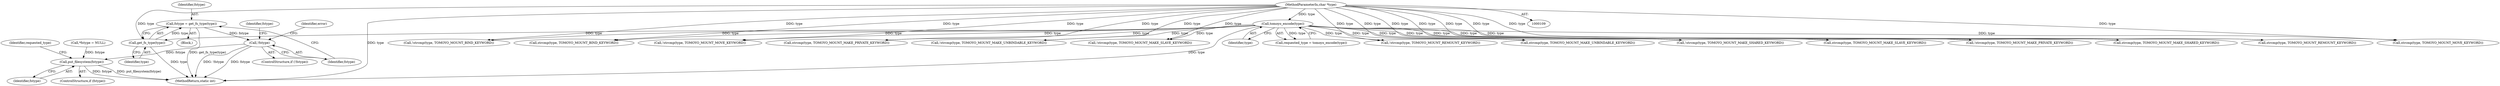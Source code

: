 digraph "0_linux_4e78c724d47e2342aa8fde61f6b8536f662f795f@pointer" {
"1000228" [label="(Call,fstype = get_fs_type(type))"];
"1000230" [label="(Call,get_fs_type(type))"];
"1000113" [label="(MethodParameterIn,char *type)"];
"1000147" [label="(Call,tomoyo_encode(type))"];
"1000233" [label="(Call,!fstype)"];
"1000386" [label="(Call,put_filesystem(fstype))"];
"1000217" [label="(Call,!strcmp(type, TOMOYO_MOUNT_MOVE_KEYWORD))"];
"1000197" [label="(Call,strcmp(type, TOMOYO_MOUNT_MAKE_PRIVATE_KEYWORD))"];
"1000191" [label="(Call,!strcmp(type, TOMOYO_MOUNT_MAKE_UNBINDABLE_KEYWORD))"];
"1000392" [label="(MethodReturn,static int)"];
"1000386" [label="(Call,put_filesystem(fstype))"];
"1000384" [label="(ControlStructure,if (fstype))"];
"1000201" [label="(Call,!strcmp(type, TOMOYO_MOUNT_MAKE_SLAVE_KEYWORD))"];
"1000213" [label="(Call,!strcmp(type, TOMOYO_MOUNT_BIND_KEYWORD))"];
"1000232" [label="(ControlStructure,if (!fstype))"];
"1000214" [label="(Call,strcmp(type, TOMOYO_MOUNT_BIND_KEYWORD))"];
"1000148" [label="(Identifier,type)"];
"1000192" [label="(Call,strcmp(type, TOMOYO_MOUNT_MAKE_UNBINDABLE_KEYWORD))"];
"1000229" [label="(Identifier,fstype)"];
"1000205" [label="(Call,!strcmp(type, TOMOYO_MOUNT_MAKE_SHARED_KEYWORD))"];
"1000196" [label="(Call,!strcmp(type, TOMOYO_MOUNT_MAKE_PRIVATE_KEYWORD))"];
"1000206" [label="(Call,strcmp(type, TOMOYO_MOUNT_MAKE_SHARED_KEYWORD))"];
"1000230" [label="(Call,get_fs_type(type))"];
"1000389" [label="(Identifier,requested_type)"];
"1000184" [label="(Call,strcmp(type, TOMOYO_MOUNT_REMOUNT_KEYWORD))"];
"1000113" [label="(MethodParameterIn,char *type)"];
"1000233" [label="(Call,!fstype)"];
"1000227" [label="(Block,)"];
"1000147" [label="(Call,tomoyo_encode(type))"];
"1000218" [label="(Call,strcmp(type, TOMOYO_MOUNT_MOVE_KEYWORD))"];
"1000145" [label="(Call,requested_type = tomoyo_encode(type))"];
"1000183" [label="(Call,!strcmp(type, TOMOYO_MOUNT_REMOUNT_KEYWORD))"];
"1000244" [label="(Identifier,fstype)"];
"1000228" [label="(Call,fstype = get_fs_type(type))"];
"1000237" [label="(Identifier,error)"];
"1000118" [label="(Call,*fstype = NULL)"];
"1000231" [label="(Identifier,type)"];
"1000234" [label="(Identifier,fstype)"];
"1000387" [label="(Identifier,fstype)"];
"1000202" [label="(Call,strcmp(type, TOMOYO_MOUNT_MAKE_SLAVE_KEYWORD))"];
"1000228" -> "1000227"  [label="AST: "];
"1000228" -> "1000230"  [label="CFG: "];
"1000229" -> "1000228"  [label="AST: "];
"1000230" -> "1000228"  [label="AST: "];
"1000234" -> "1000228"  [label="CFG: "];
"1000228" -> "1000392"  [label="DDG: get_fs_type(type)"];
"1000230" -> "1000228"  [label="DDG: type"];
"1000228" -> "1000233"  [label="DDG: fstype"];
"1000230" -> "1000231"  [label="CFG: "];
"1000231" -> "1000230"  [label="AST: "];
"1000230" -> "1000392"  [label="DDG: type"];
"1000113" -> "1000230"  [label="DDG: type"];
"1000147" -> "1000230"  [label="DDG: type"];
"1000113" -> "1000109"  [label="AST: "];
"1000113" -> "1000392"  [label="DDG: type"];
"1000113" -> "1000147"  [label="DDG: type"];
"1000113" -> "1000183"  [label="DDG: type"];
"1000113" -> "1000184"  [label="DDG: type"];
"1000113" -> "1000191"  [label="DDG: type"];
"1000113" -> "1000192"  [label="DDG: type"];
"1000113" -> "1000196"  [label="DDG: type"];
"1000113" -> "1000197"  [label="DDG: type"];
"1000113" -> "1000201"  [label="DDG: type"];
"1000113" -> "1000202"  [label="DDG: type"];
"1000113" -> "1000205"  [label="DDG: type"];
"1000113" -> "1000206"  [label="DDG: type"];
"1000113" -> "1000213"  [label="DDG: type"];
"1000113" -> "1000214"  [label="DDG: type"];
"1000113" -> "1000217"  [label="DDG: type"];
"1000113" -> "1000218"  [label="DDG: type"];
"1000147" -> "1000145"  [label="AST: "];
"1000147" -> "1000148"  [label="CFG: "];
"1000148" -> "1000147"  [label="AST: "];
"1000145" -> "1000147"  [label="CFG: "];
"1000147" -> "1000392"  [label="DDG: type"];
"1000147" -> "1000145"  [label="DDG: type"];
"1000147" -> "1000183"  [label="DDG: type"];
"1000147" -> "1000184"  [label="DDG: type"];
"1000147" -> "1000191"  [label="DDG: type"];
"1000147" -> "1000192"  [label="DDG: type"];
"1000147" -> "1000196"  [label="DDG: type"];
"1000147" -> "1000197"  [label="DDG: type"];
"1000147" -> "1000201"  [label="DDG: type"];
"1000147" -> "1000202"  [label="DDG: type"];
"1000147" -> "1000205"  [label="DDG: type"];
"1000147" -> "1000206"  [label="DDG: type"];
"1000147" -> "1000213"  [label="DDG: type"];
"1000147" -> "1000214"  [label="DDG: type"];
"1000147" -> "1000217"  [label="DDG: type"];
"1000147" -> "1000218"  [label="DDG: type"];
"1000233" -> "1000232"  [label="AST: "];
"1000233" -> "1000234"  [label="CFG: "];
"1000234" -> "1000233"  [label="AST: "];
"1000237" -> "1000233"  [label="CFG: "];
"1000244" -> "1000233"  [label="CFG: "];
"1000233" -> "1000392"  [label="DDG: !fstype"];
"1000233" -> "1000392"  [label="DDG: fstype"];
"1000233" -> "1000386"  [label="DDG: fstype"];
"1000386" -> "1000384"  [label="AST: "];
"1000386" -> "1000387"  [label="CFG: "];
"1000387" -> "1000386"  [label="AST: "];
"1000389" -> "1000386"  [label="CFG: "];
"1000386" -> "1000392"  [label="DDG: fstype"];
"1000386" -> "1000392"  [label="DDG: put_filesystem(fstype)"];
"1000118" -> "1000386"  [label="DDG: fstype"];
}
